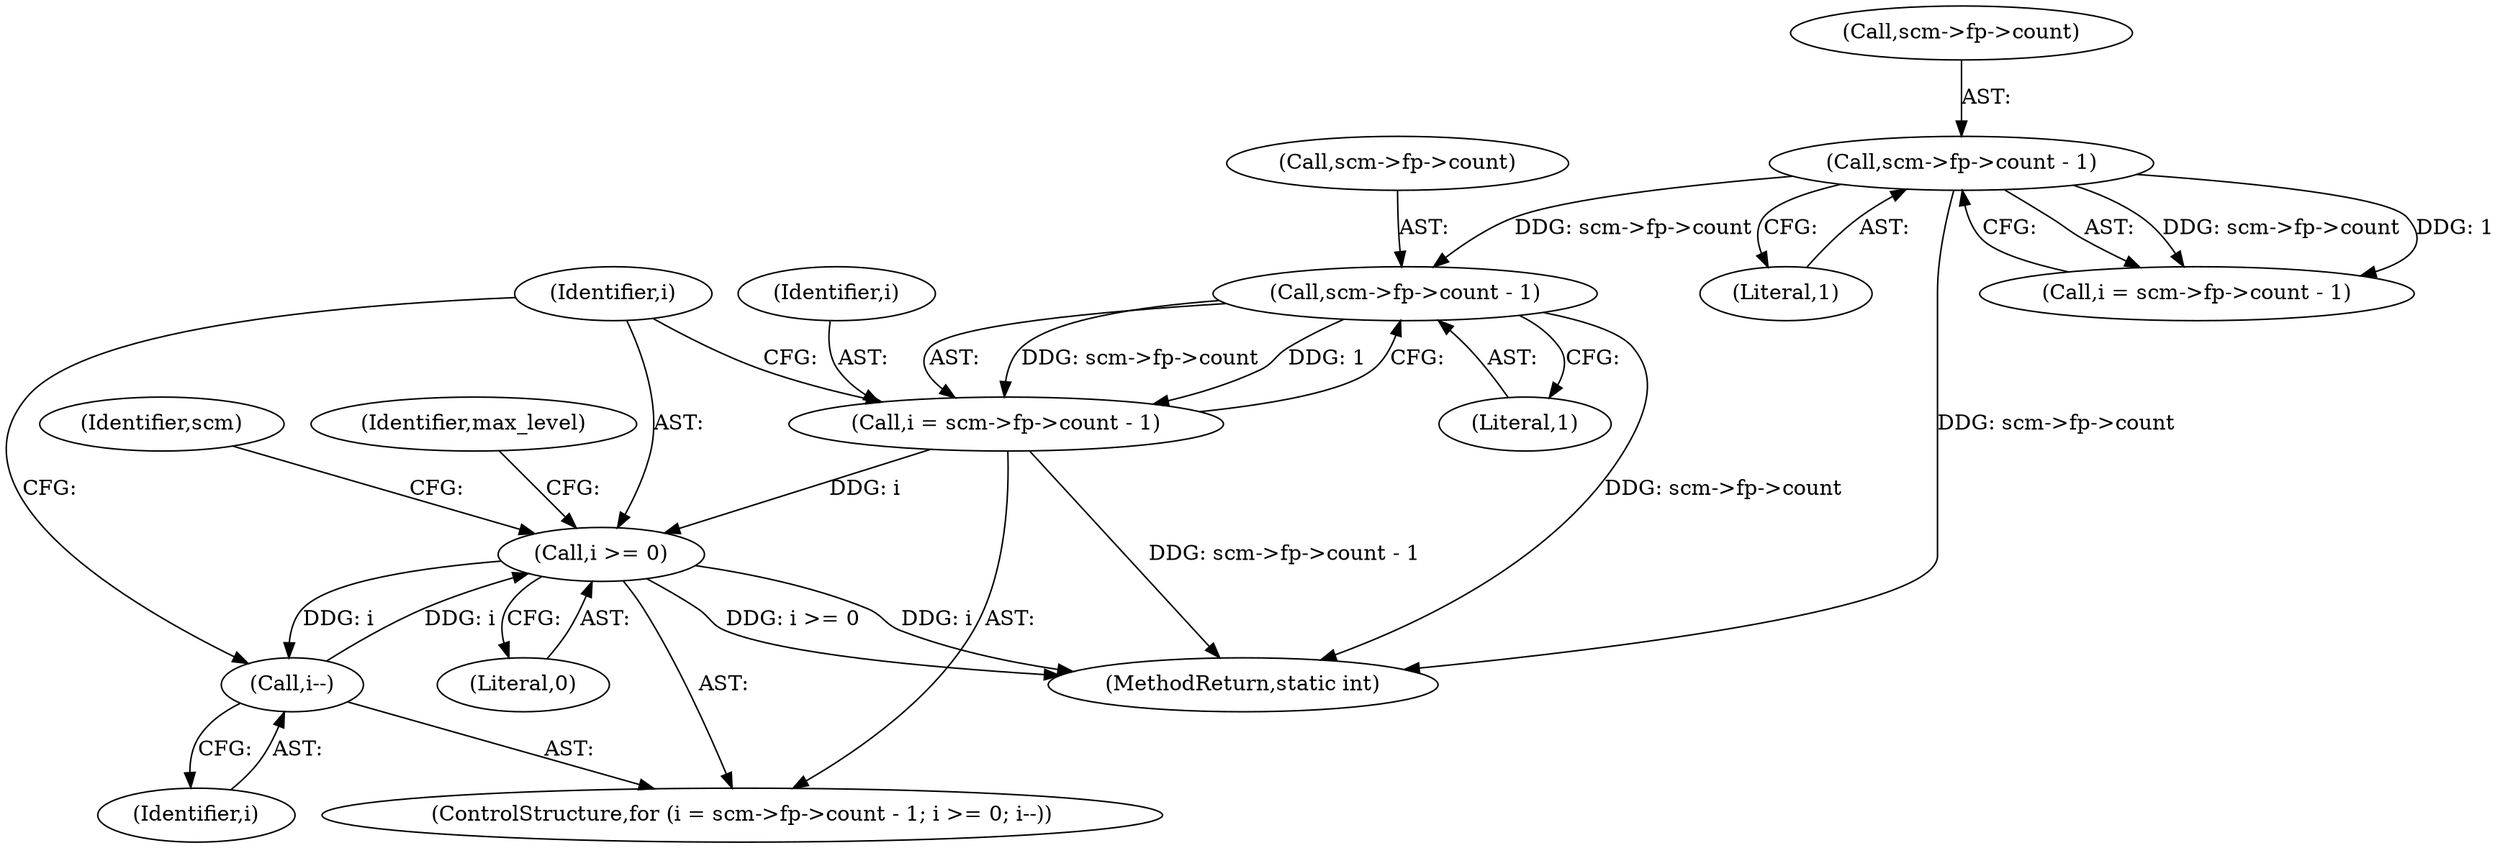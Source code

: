 digraph "0_linux_712f4aad406bb1ed67f3f98d04c044191f0ff593@pointer" {
"1000189" [label="(Call,scm->fp->count - 1)"];
"1000123" [label="(Call,scm->fp->count - 1)"];
"1000187" [label="(Call,i = scm->fp->count - 1)"];
"1000196" [label="(Call,i >= 0)"];
"1000199" [label="(Call,i--)"];
"1000211" [label="(MethodReturn,static int)"];
"1000124" [label="(Call,scm->fp->count)"];
"1000129" [label="(Literal,1)"];
"1000121" [label="(Call,i = scm->fp->count - 1)"];
"1000197" [label="(Identifier,i)"];
"1000205" [label="(Identifier,scm)"];
"1000188" [label="(Identifier,i)"];
"1000198" [label="(Literal,0)"];
"1000187" [label="(Call,i = scm->fp->count - 1)"];
"1000196" [label="(Call,i >= 0)"];
"1000210" [label="(Identifier,max_level)"];
"1000189" [label="(Call,scm->fp->count - 1)"];
"1000190" [label="(Call,scm->fp->count)"];
"1000199" [label="(Call,i--)"];
"1000186" [label="(ControlStructure,for (i = scm->fp->count - 1; i >= 0; i--))"];
"1000123" [label="(Call,scm->fp->count - 1)"];
"1000200" [label="(Identifier,i)"];
"1000195" [label="(Literal,1)"];
"1000189" -> "1000187"  [label="AST: "];
"1000189" -> "1000195"  [label="CFG: "];
"1000190" -> "1000189"  [label="AST: "];
"1000195" -> "1000189"  [label="AST: "];
"1000187" -> "1000189"  [label="CFG: "];
"1000189" -> "1000211"  [label="DDG: scm->fp->count"];
"1000189" -> "1000187"  [label="DDG: scm->fp->count"];
"1000189" -> "1000187"  [label="DDG: 1"];
"1000123" -> "1000189"  [label="DDG: scm->fp->count"];
"1000123" -> "1000121"  [label="AST: "];
"1000123" -> "1000129"  [label="CFG: "];
"1000124" -> "1000123"  [label="AST: "];
"1000129" -> "1000123"  [label="AST: "];
"1000121" -> "1000123"  [label="CFG: "];
"1000123" -> "1000211"  [label="DDG: scm->fp->count"];
"1000123" -> "1000121"  [label="DDG: scm->fp->count"];
"1000123" -> "1000121"  [label="DDG: 1"];
"1000187" -> "1000186"  [label="AST: "];
"1000188" -> "1000187"  [label="AST: "];
"1000197" -> "1000187"  [label="CFG: "];
"1000187" -> "1000211"  [label="DDG: scm->fp->count - 1"];
"1000187" -> "1000196"  [label="DDG: i"];
"1000196" -> "1000186"  [label="AST: "];
"1000196" -> "1000198"  [label="CFG: "];
"1000197" -> "1000196"  [label="AST: "];
"1000198" -> "1000196"  [label="AST: "];
"1000205" -> "1000196"  [label="CFG: "];
"1000210" -> "1000196"  [label="CFG: "];
"1000196" -> "1000211"  [label="DDG: i"];
"1000196" -> "1000211"  [label="DDG: i >= 0"];
"1000199" -> "1000196"  [label="DDG: i"];
"1000196" -> "1000199"  [label="DDG: i"];
"1000199" -> "1000186"  [label="AST: "];
"1000199" -> "1000200"  [label="CFG: "];
"1000200" -> "1000199"  [label="AST: "];
"1000197" -> "1000199"  [label="CFG: "];
}
